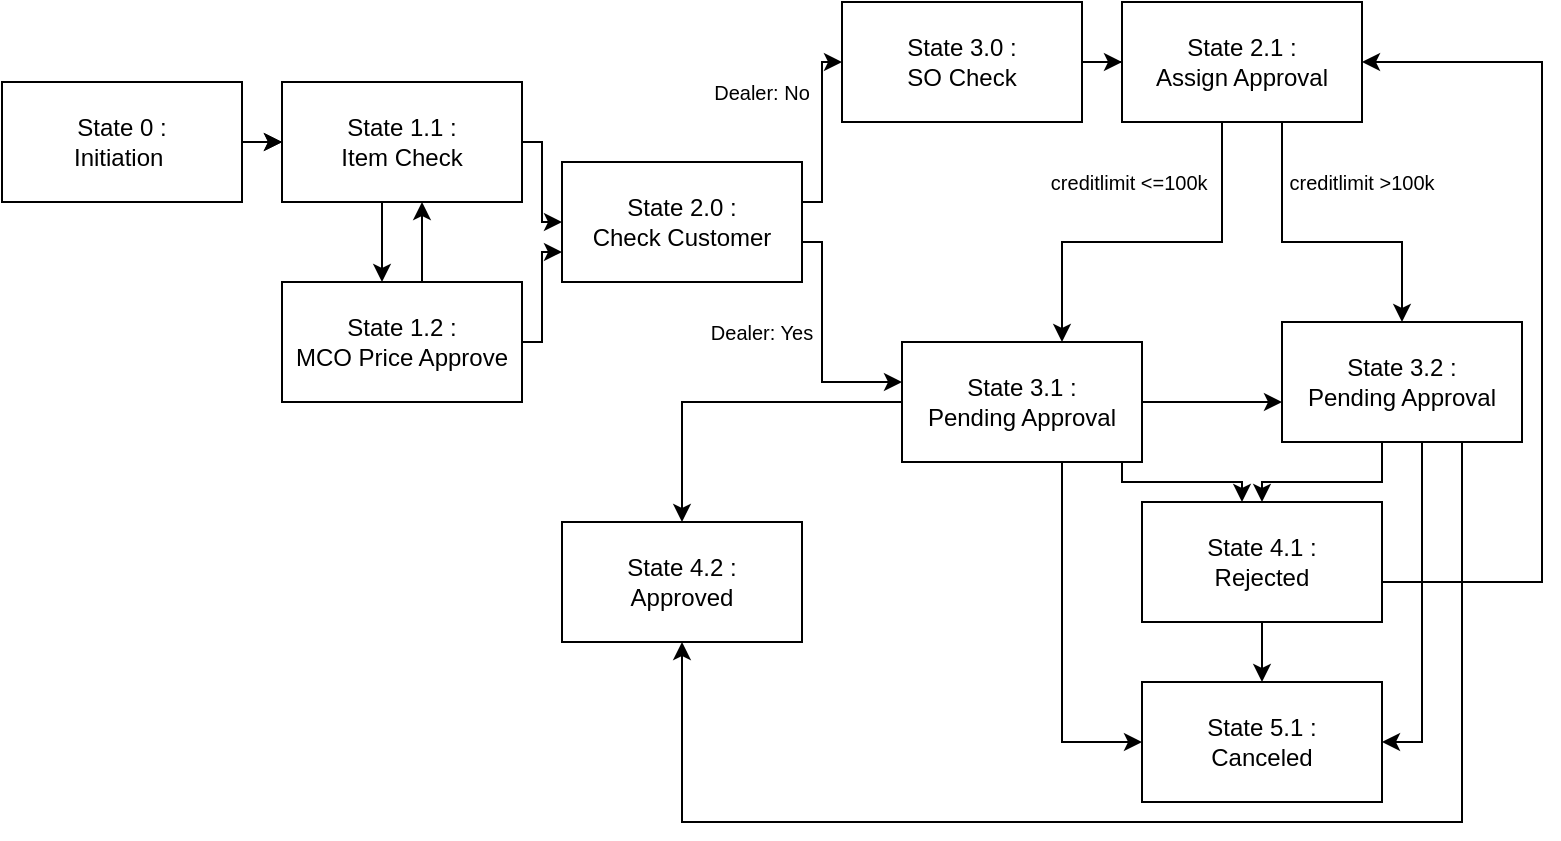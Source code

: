 <mxfile version="14.4.2" type="github">
  <diagram id="wWpEONoESdP3NUr75rJn" name="Page-1">
    <mxGraphModel dx="1426" dy="794" grid="1" gridSize="10" guides="1" tooltips="1" connect="1" arrows="1" fold="1" page="1" pageScale="1" pageWidth="827" pageHeight="1169" math="0" shadow="0">
      <root>
        <mxCell id="0" />
        <mxCell id="1" parent="0" />
        <mxCell id="Tk-LK1Vj_F-vtcgWe9Pp-3" value="" style="edgeStyle=orthogonalEdgeStyle;rounded=0;orthogonalLoop=1;jettySize=auto;html=1;" parent="1" source="AYKECJN2Fn010FfBToEk-2" target="AYKECJN2Fn010FfBToEk-3" edge="1">
          <mxGeometry relative="1" as="geometry">
            <Array as="points">
              <mxPoint x="230" y="210" />
              <mxPoint x="230" y="210" />
            </Array>
          </mxGeometry>
        </mxCell>
        <mxCell id="Tk-LK1Vj_F-vtcgWe9Pp-4" style="edgeStyle=orthogonalEdgeStyle;rounded=0;orthogonalLoop=1;jettySize=auto;html=1;entryX=0;entryY=0.5;entryDx=0;entryDy=0;" parent="1" source="AYKECJN2Fn010FfBToEk-1" target="AYKECJN2Fn010FfBToEk-2" edge="1">
          <mxGeometry relative="1" as="geometry" />
        </mxCell>
        <mxCell id="AYKECJN2Fn010FfBToEk-1" value="State 0 : &lt;br&gt;Initiation&amp;nbsp;" style="rounded=0;whiteSpace=wrap;html=1;" parent="1" vertex="1">
          <mxGeometry x="40" y="130" width="120" height="60" as="geometry" />
        </mxCell>
        <mxCell id="Tk-LK1Vj_F-vtcgWe9Pp-1" value="" style="edgeStyle=orthogonalEdgeStyle;rounded=0;orthogonalLoop=1;jettySize=auto;html=1;" parent="1" source="AYKECJN2Fn010FfBToEk-2" target="AYKECJN2Fn010FfBToEk-4" edge="1">
          <mxGeometry relative="1" as="geometry">
            <Array as="points">
              <mxPoint x="310" y="160" />
              <mxPoint x="310" y="200" />
            </Array>
          </mxGeometry>
        </mxCell>
        <mxCell id="Tk-LK1Vj_F-vtcgWe9Pp-2" value="" style="edgeStyle=orthogonalEdgeStyle;rounded=0;orthogonalLoop=1;jettySize=auto;html=1;entryX=0;entryY=0.75;entryDx=0;entryDy=0;" parent="1" source="AYKECJN2Fn010FfBToEk-3" target="AYKECJN2Fn010FfBToEk-4" edge="1">
          <mxGeometry relative="1" as="geometry">
            <Array as="points">
              <mxPoint x="310" y="260" />
              <mxPoint x="310" y="215" />
            </Array>
          </mxGeometry>
        </mxCell>
        <mxCell id="Tk-LK1Vj_F-vtcgWe9Pp-6" value="" style="edgeStyle=orthogonalEdgeStyle;rounded=0;orthogonalLoop=1;jettySize=auto;html=1;" parent="1" source="AYKECJN2Fn010FfBToEk-3" target="AYKECJN2Fn010FfBToEk-2" edge="1">
          <mxGeometry relative="1" as="geometry">
            <Array as="points">
              <mxPoint x="250" y="210" />
              <mxPoint x="250" y="210" />
            </Array>
          </mxGeometry>
        </mxCell>
        <mxCell id="AYKECJN2Fn010FfBToEk-3" value="State 1.2 : &lt;br&gt;MCO Price Approve" style="rounded=0;whiteSpace=wrap;html=1;" parent="1" vertex="1">
          <mxGeometry x="180" y="230" width="120" height="60" as="geometry" />
        </mxCell>
        <mxCell id="crHzFIpyRZOjVDYztjRo-17" style="edgeStyle=orthogonalEdgeStyle;rounded=0;orthogonalLoop=1;jettySize=auto;html=1;exitX=1;exitY=0.5;exitDx=0;exitDy=0;entryX=0;entryY=0.5;entryDx=0;entryDy=0;" parent="1" source="AYKECJN2Fn010FfBToEk-4" target="AYKECJN2Fn010FfBToEk-6" edge="1">
          <mxGeometry relative="1" as="geometry">
            <mxPoint x="450" y="120" as="targetPoint" />
            <Array as="points">
              <mxPoint x="440" y="190" />
              <mxPoint x="450" y="190" />
              <mxPoint x="450" y="120" />
            </Array>
          </mxGeometry>
        </mxCell>
        <mxCell id="crHzFIpyRZOjVDYztjRo-18" style="edgeStyle=orthogonalEdgeStyle;rounded=0;orthogonalLoop=1;jettySize=auto;html=1;exitX=1;exitY=0.5;exitDx=0;exitDy=0;" parent="1" source="AYKECJN2Fn010FfBToEk-4" target="crHzFIpyRZOjVDYztjRo-8" edge="1">
          <mxGeometry relative="1" as="geometry">
            <Array as="points">
              <mxPoint x="440" y="210" />
              <mxPoint x="450" y="210" />
              <mxPoint x="450" y="280" />
            </Array>
          </mxGeometry>
        </mxCell>
        <mxCell id="AYKECJN2Fn010FfBToEk-4" value="State 2.0 : &lt;br&gt;Check Customer" style="rounded=0;whiteSpace=wrap;html=1;" parent="1" vertex="1">
          <mxGeometry x="320" y="170" width="120" height="60" as="geometry" />
        </mxCell>
        <mxCell id="crHzFIpyRZOjVDYztjRo-7" value="" style="edgeStyle=orthogonalEdgeStyle;rounded=0;orthogonalLoop=1;jettySize=auto;html=1;" parent="1" source="AYKECJN2Fn010FfBToEk-6" target="crHzFIpyRZOjVDYztjRo-6" edge="1">
          <mxGeometry relative="1" as="geometry" />
        </mxCell>
        <mxCell id="AYKECJN2Fn010FfBToEk-6" value="State 3.0 : &lt;br&gt;SO Check" style="rounded=0;whiteSpace=wrap;html=1;" parent="1" vertex="1">
          <mxGeometry x="460" y="90" width="120" height="60" as="geometry" />
        </mxCell>
        <mxCell id="AYKECJN2Fn010FfBToEk-2" value="State 1.1 : &lt;br&gt;Item Check" style="rounded=0;whiteSpace=wrap;html=1;" parent="1" vertex="1">
          <mxGeometry x="180" y="130" width="120" height="60" as="geometry" />
        </mxCell>
        <mxCell id="Tk-LK1Vj_F-vtcgWe9Pp-5" value="" style="edgeStyle=orthogonalEdgeStyle;rounded=0;orthogonalLoop=1;jettySize=auto;html=1;" parent="1" source="AYKECJN2Fn010FfBToEk-1" target="AYKECJN2Fn010FfBToEk-2" edge="1">
          <mxGeometry relative="1" as="geometry">
            <mxPoint x="160" y="150" as="sourcePoint" />
            <mxPoint x="270" y="230" as="targetPoint" />
          </mxGeometry>
        </mxCell>
        <object label="" id="crHzFIpyRZOjVDYztjRo-9">
          <mxCell style="edgeStyle=orthogonalEdgeStyle;rounded=0;orthogonalLoop=1;jettySize=auto;html=1;" parent="1" source="crHzFIpyRZOjVDYztjRo-6" target="crHzFIpyRZOjVDYztjRo-8" edge="1">
            <mxGeometry relative="1" as="geometry">
              <Array as="points">
                <mxPoint x="650" y="210" />
                <mxPoint x="570" y="210" />
              </Array>
            </mxGeometry>
          </mxCell>
        </object>
        <mxCell id="crHzFIpyRZOjVDYztjRo-11" value="" style="edgeStyle=orthogonalEdgeStyle;rounded=0;orthogonalLoop=1;jettySize=auto;html=1;" parent="1" source="crHzFIpyRZOjVDYztjRo-6" target="crHzFIpyRZOjVDYztjRo-10" edge="1">
          <mxGeometry relative="1" as="geometry">
            <Array as="points">
              <mxPoint x="680" y="210" />
              <mxPoint x="740" y="210" />
            </Array>
          </mxGeometry>
        </mxCell>
        <mxCell id="crHzFIpyRZOjVDYztjRo-6" value="State 2.1 : &lt;br&gt;Assign Approval" style="rounded=0;whiteSpace=wrap;html=1;" parent="1" vertex="1">
          <mxGeometry x="600" y="90" width="120" height="60" as="geometry" />
        </mxCell>
        <mxCell id="crHzFIpyRZOjVDYztjRo-12" value="" style="edgeStyle=orthogonalEdgeStyle;rounded=0;orthogonalLoop=1;jettySize=auto;html=1;" parent="1" source="crHzFIpyRZOjVDYztjRo-8" target="crHzFIpyRZOjVDYztjRo-10" edge="1">
          <mxGeometry relative="1" as="geometry">
            <Array as="points">
              <mxPoint x="610" y="270" />
              <mxPoint x="610" y="270" />
            </Array>
          </mxGeometry>
        </mxCell>
        <mxCell id="crHzFIpyRZOjVDYztjRo-25" value="" style="edgeStyle=orthogonalEdgeStyle;rounded=0;orthogonalLoop=1;jettySize=auto;html=1;exitX=1;exitY=0.75;exitDx=0;exitDy=0;" parent="1" source="crHzFIpyRZOjVDYztjRo-8" target="crHzFIpyRZOjVDYztjRo-24" edge="1">
          <mxGeometry relative="1" as="geometry">
            <Array as="points">
              <mxPoint x="580" y="280" />
              <mxPoint x="600" y="280" />
              <mxPoint x="600" y="330" />
              <mxPoint x="660" y="330" />
            </Array>
          </mxGeometry>
        </mxCell>
        <mxCell id="crHzFIpyRZOjVDYztjRo-38" style="edgeStyle=orthogonalEdgeStyle;rounded=0;orthogonalLoop=1;jettySize=auto;html=1;entryX=0;entryY=0.5;entryDx=0;entryDy=0;" parent="1" target="crHzFIpyRZOjVDYztjRo-31" edge="1">
          <mxGeometry relative="1" as="geometry">
            <mxPoint x="560" y="310" as="sourcePoint" />
            <Array as="points">
              <mxPoint x="570" y="310" />
              <mxPoint x="570" y="460" />
            </Array>
          </mxGeometry>
        </mxCell>
        <mxCell id="crHzFIpyRZOjVDYztjRo-41" style="edgeStyle=orthogonalEdgeStyle;rounded=0;orthogonalLoop=1;jettySize=auto;html=1;exitX=0;exitY=0.75;exitDx=0;exitDy=0;entryX=0.5;entryY=0;entryDx=0;entryDy=0;" parent="1" source="crHzFIpyRZOjVDYztjRo-8" target="crHzFIpyRZOjVDYztjRo-39" edge="1">
          <mxGeometry relative="1" as="geometry">
            <Array as="points">
              <mxPoint x="490" y="290" />
              <mxPoint x="380" y="290" />
            </Array>
          </mxGeometry>
        </mxCell>
        <mxCell id="crHzFIpyRZOjVDYztjRo-8" value="State 3.1 : &lt;br&gt;Pending Approval" style="whiteSpace=wrap;html=1;rounded=0;" parent="1" vertex="1">
          <mxGeometry x="490" y="260" width="120" height="60" as="geometry" />
        </mxCell>
        <mxCell id="crHzFIpyRZOjVDYztjRo-29" value="" style="edgeStyle=orthogonalEdgeStyle;rounded=0;orthogonalLoop=1;jettySize=auto;html=1;" parent="1" source="crHzFIpyRZOjVDYztjRo-10" target="crHzFIpyRZOjVDYztjRo-24" edge="1">
          <mxGeometry relative="1" as="geometry">
            <Array as="points">
              <mxPoint x="730" y="330" />
              <mxPoint x="670" y="330" />
            </Array>
          </mxGeometry>
        </mxCell>
        <mxCell id="crHzFIpyRZOjVDYztjRo-37" style="edgeStyle=orthogonalEdgeStyle;rounded=0;orthogonalLoop=1;jettySize=auto;html=1;exitX=0.75;exitY=1;exitDx=0;exitDy=0;" parent="1" source="crHzFIpyRZOjVDYztjRo-10" target="crHzFIpyRZOjVDYztjRo-31" edge="1">
          <mxGeometry relative="1" as="geometry">
            <Array as="points">
              <mxPoint x="750" y="310" />
              <mxPoint x="750" y="460" />
            </Array>
          </mxGeometry>
        </mxCell>
        <mxCell id="crHzFIpyRZOjVDYztjRo-40" style="edgeStyle=orthogonalEdgeStyle;rounded=0;orthogonalLoop=1;jettySize=auto;html=1;exitX=0.75;exitY=1;exitDx=0;exitDy=0;entryX=0.5;entryY=1;entryDx=0;entryDy=0;" parent="1" source="crHzFIpyRZOjVDYztjRo-10" target="crHzFIpyRZOjVDYztjRo-39" edge="1">
          <mxGeometry relative="1" as="geometry">
            <Array as="points">
              <mxPoint x="770" y="500" />
              <mxPoint x="380" y="500" />
            </Array>
          </mxGeometry>
        </mxCell>
        <mxCell id="crHzFIpyRZOjVDYztjRo-10" value="State 3.2 : &lt;br&gt;Pending Approval" style="whiteSpace=wrap;html=1;rounded=0;" parent="1" vertex="1">
          <mxGeometry x="680" y="250" width="120" height="60" as="geometry" />
        </mxCell>
        <mxCell id="crHzFIpyRZOjVDYztjRo-19" value="&lt;font style=&quot;font-size: 10px&quot;&gt;Dealer: No&lt;/font&gt;" style="text;html=1;strokeColor=none;fillColor=none;align=center;verticalAlign=middle;whiteSpace=wrap;rounded=0;rotation=0;" parent="1" vertex="1">
          <mxGeometry x="395" y="130" width="50" height="10" as="geometry" />
        </mxCell>
        <mxCell id="crHzFIpyRZOjVDYztjRo-20" value="&lt;font style=&quot;font-size: 10px&quot;&gt;Dealer: Yes&lt;/font&gt;" style="text;html=1;strokeColor=none;fillColor=none;align=center;verticalAlign=middle;whiteSpace=wrap;rounded=0;rotation=0;" parent="1" vertex="1">
          <mxGeometry x="390" y="250" width="60" height="10" as="geometry" />
        </mxCell>
        <mxCell id="crHzFIpyRZOjVDYztjRo-21" value="&lt;span style=&quot;font-size: 10px&quot;&gt;creditlimit &amp;lt;=100k&amp;nbsp;&lt;/span&gt;" style="text;html=1;strokeColor=none;fillColor=none;align=center;verticalAlign=middle;whiteSpace=wrap;rounded=0;rotation=0;" parent="1" vertex="1">
          <mxGeometry x="560" y="170" width="90" height="20" as="geometry" />
        </mxCell>
        <mxCell id="crHzFIpyRZOjVDYztjRo-22" value="&lt;span style=&quot;font-size: 10px&quot;&gt;creditlimit &amp;gt;100k&lt;/span&gt;" style="text;html=1;strokeColor=none;fillColor=none;align=center;verticalAlign=middle;whiteSpace=wrap;rounded=0;rotation=0;" parent="1" vertex="1">
          <mxGeometry x="680" y="170" width="80" height="20" as="geometry" />
        </mxCell>
        <mxCell id="crHzFIpyRZOjVDYztjRo-30" style="edgeStyle=orthogonalEdgeStyle;rounded=0;orthogonalLoop=1;jettySize=auto;html=1;entryX=1;entryY=0.5;entryDx=0;entryDy=0;" parent="1" source="crHzFIpyRZOjVDYztjRo-24" target="crHzFIpyRZOjVDYztjRo-6" edge="1">
          <mxGeometry relative="1" as="geometry">
            <Array as="points">
              <mxPoint x="810" y="380" />
              <mxPoint x="810" y="120" />
            </Array>
          </mxGeometry>
        </mxCell>
        <mxCell id="crHzFIpyRZOjVDYztjRo-32" value="" style="edgeStyle=orthogonalEdgeStyle;rounded=0;orthogonalLoop=1;jettySize=auto;html=1;" parent="1" source="crHzFIpyRZOjVDYztjRo-24" target="crHzFIpyRZOjVDYztjRo-31" edge="1">
          <mxGeometry relative="1" as="geometry">
            <Array as="points">
              <mxPoint x="670" y="420" />
              <mxPoint x="670" y="420" />
            </Array>
          </mxGeometry>
        </mxCell>
        <mxCell id="crHzFIpyRZOjVDYztjRo-24" value="&lt;span&gt;State 4.1 : &lt;br&gt;Rejected&lt;/span&gt;" style="rounded=0;whiteSpace=wrap;html=1;" parent="1" vertex="1">
          <mxGeometry x="610" y="340" width="120" height="60" as="geometry" />
        </mxCell>
        <mxCell id="crHzFIpyRZOjVDYztjRo-31" value="&lt;span&gt;State 5.1 : &lt;br&gt;Canceled&lt;br&gt;&lt;/span&gt;" style="rounded=0;whiteSpace=wrap;html=1;" parent="1" vertex="1">
          <mxGeometry x="610" y="430" width="120" height="60" as="geometry" />
        </mxCell>
        <mxCell id="crHzFIpyRZOjVDYztjRo-39" value="&lt;span&gt;State 4.2 : &lt;br&gt;Approved&lt;br&gt;&lt;/span&gt;" style="rounded=0;whiteSpace=wrap;html=1;" parent="1" vertex="1">
          <mxGeometry x="320" y="350" width="120" height="60" as="geometry" />
        </mxCell>
      </root>
    </mxGraphModel>
  </diagram>
</mxfile>

